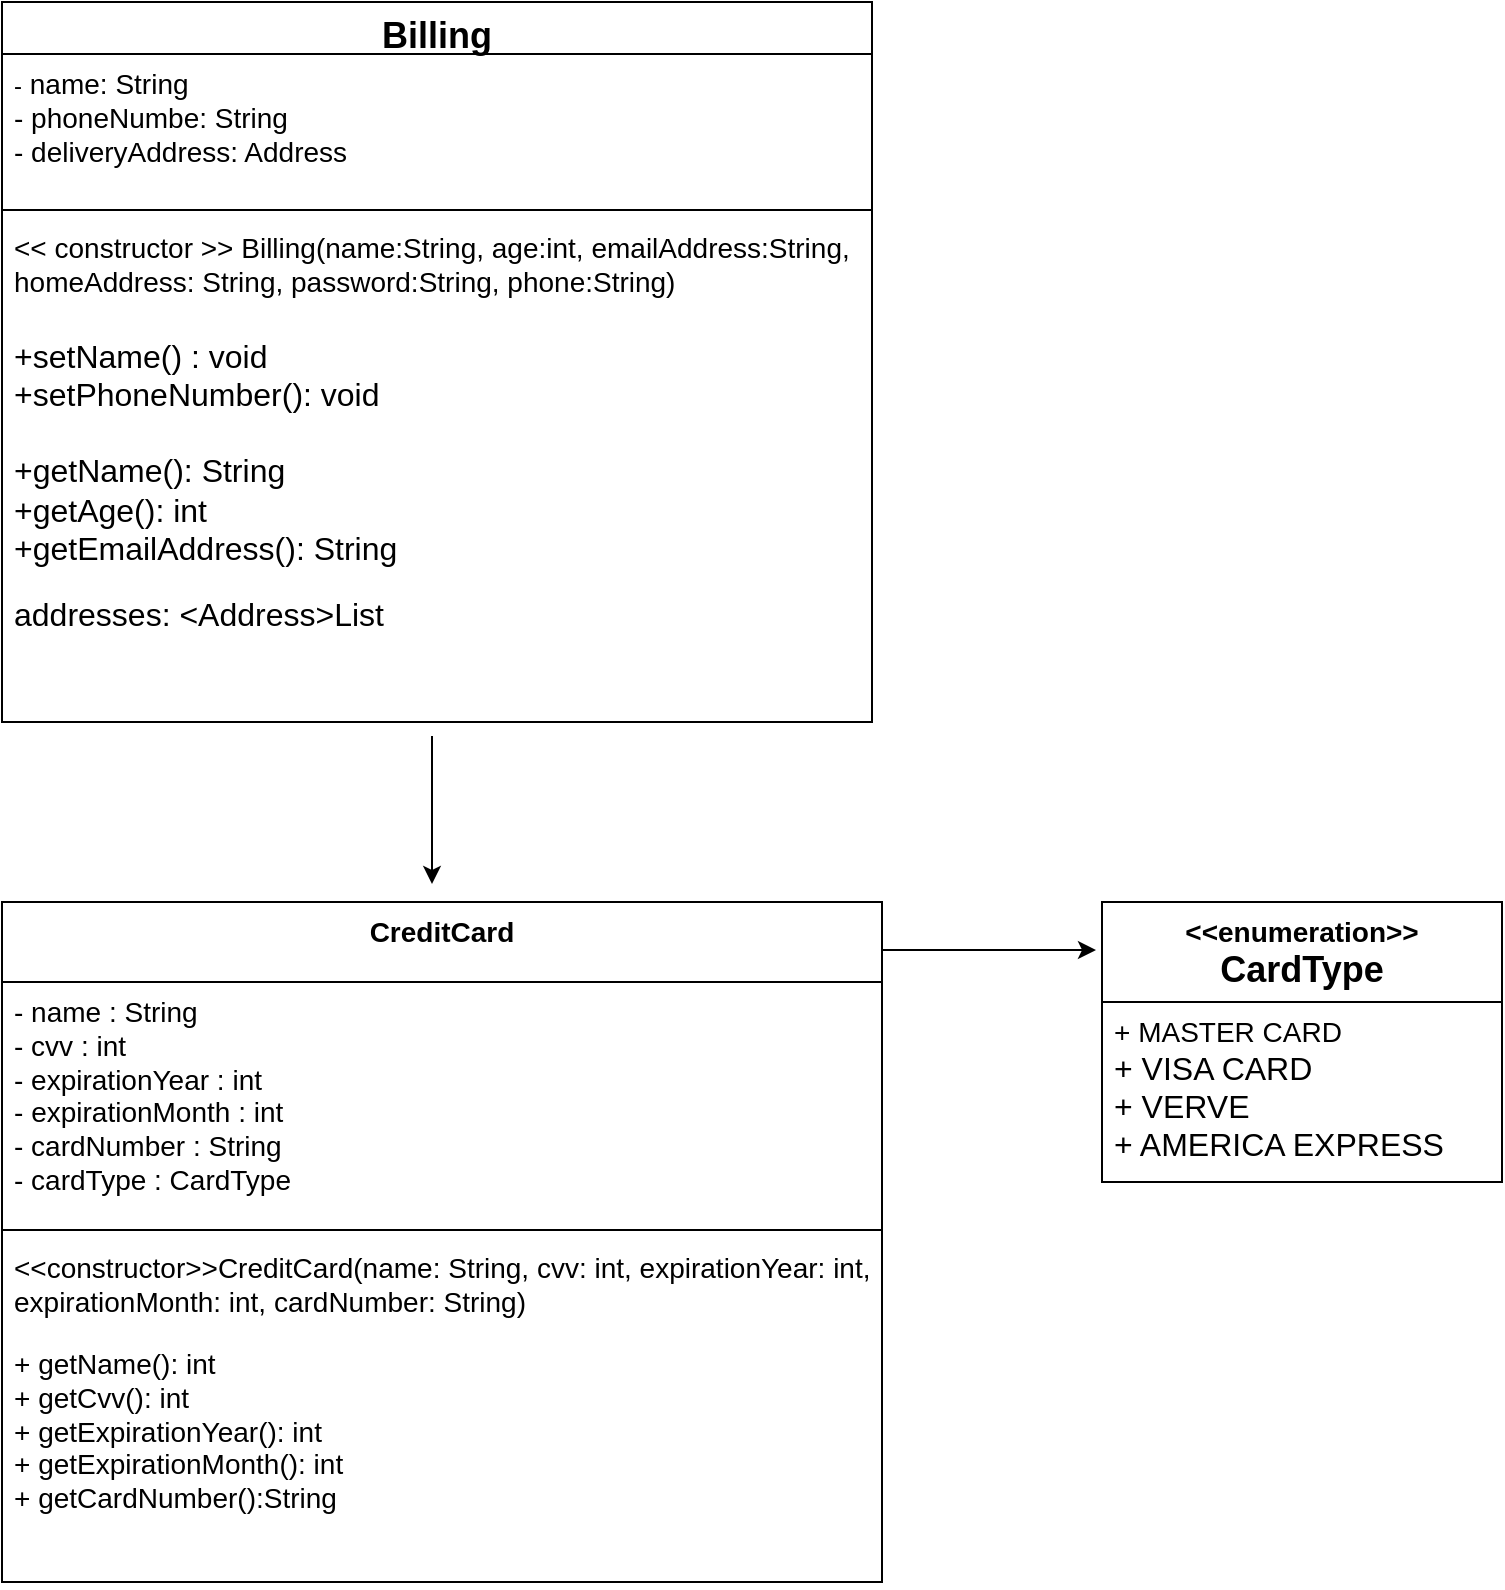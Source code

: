 <mxfile version="27.0.9">
  <diagram name="Page-1" id="QQx1rsWrBgiYGpORN0eM">
    <mxGraphModel dx="812" dy="604" grid="1" gridSize="10" guides="1" tooltips="1" connect="1" arrows="1" fold="1" page="1" pageScale="1" pageWidth="850" pageHeight="1100" math="0" shadow="0">
      <root>
        <mxCell id="0" />
        <mxCell id="1" parent="0" />
        <mxCell id="9S45ZtJpYl1WjEQLrXPd-1" value="&lt;font style=&quot;font-size: 18px;&quot;&gt;Billing&lt;/font&gt;" style="swimlane;fontStyle=1;align=center;verticalAlign=top;childLayout=stackLayout;horizontal=1;startSize=26;horizontalStack=0;resizeParent=1;resizeParentMax=0;resizeLast=0;collapsible=1;marginBottom=0;whiteSpace=wrap;html=1;" parent="1" vertex="1">
          <mxGeometry x="10" y="50" width="435" height="360" as="geometry" />
        </mxCell>
        <mxCell id="9S45ZtJpYl1WjEQLrXPd-2" value="&lt;div&gt;&lt;font style=&quot;&quot;&gt;-&lt;font style=&quot;font-size: 14px;&quot;&gt; name: String&lt;/font&gt;&lt;/font&gt;&lt;/div&gt;&lt;div&gt;&lt;font style=&quot;font-size: 14px;&quot;&gt;- phoneNumbe: String&lt;/font&gt;&lt;/div&gt;&lt;div&gt;&lt;font style=&quot;font-size: 14px;&quot;&gt;- deliveryAddress: Address&lt;/font&gt;&lt;/div&gt;&lt;div&gt;&lt;br&gt;&lt;/div&gt;" style="text;strokeColor=none;fillColor=none;align=left;verticalAlign=top;spacingLeft=4;spacingRight=4;overflow=hidden;rotatable=0;points=[[0,0.5],[1,0.5]];portConstraint=eastwest;whiteSpace=wrap;html=1;" parent="9S45ZtJpYl1WjEQLrXPd-1" vertex="1">
          <mxGeometry y="26" width="435" height="74" as="geometry" />
        </mxCell>
        <mxCell id="9S45ZtJpYl1WjEQLrXPd-3" value="" style="line;strokeWidth=1;fillColor=none;align=left;verticalAlign=middle;spacingTop=-1;spacingLeft=3;spacingRight=3;rotatable=0;labelPosition=right;points=[];portConstraint=eastwest;strokeColor=inherit;" parent="9S45ZtJpYl1WjEQLrXPd-1" vertex="1">
          <mxGeometry y="100" width="435" height="8" as="geometry" />
        </mxCell>
        <mxCell id="9S45ZtJpYl1WjEQLrXPd-4" value="&lt;font style=&quot;font-size: 14px;&quot;&gt;&amp;lt;&amp;lt; constructor &amp;gt;&amp;gt; Billing(name:String, age:int, emailAddress:String, homeAddress: String, password:String, phone:String)&lt;/font&gt;&lt;div&gt;&lt;span style=&quot;background-color: transparent; color: light-dark(rgb(0, 0, 0), rgb(255, 255, 255));&quot;&gt;&lt;font size=&quot;3&quot;&gt;&lt;br&gt;&lt;/font&gt;&lt;/span&gt;&lt;/div&gt;&lt;div&gt;&lt;span style=&quot;background-color: transparent; color: light-dark(rgb(0, 0, 0), rgb(255, 255, 255));&quot;&gt;&lt;font size=&quot;3&quot;&gt;+setName() : void&lt;/font&gt;&lt;/span&gt;&lt;/div&gt;&lt;div&gt;&lt;span style=&quot;background-color: transparent; color: light-dark(rgb(0, 0, 0), rgb(255, 255, 255));&quot;&gt;&lt;font size=&quot;3&quot;&gt;+setPhoneNumber(): void&lt;/font&gt;&lt;/span&gt;&lt;/div&gt;&lt;div&gt;&lt;span style=&quot;background-color: transparent; color: light-dark(rgb(0, 0, 0), rgb(255, 255, 255));&quot;&gt;&lt;font size=&quot;3&quot;&gt;&lt;br&gt;&lt;/font&gt;&lt;/span&gt;&lt;/div&gt;&lt;div&gt;&lt;span style=&quot;background-color: transparent; color: light-dark(rgb(0, 0, 0), rgb(255, 255, 255));&quot;&gt;&lt;font size=&quot;3&quot;&gt;+getName(): String&lt;/font&gt;&lt;/span&gt;&lt;/div&gt;&lt;div&gt;&lt;span style=&quot;background-color: transparent; color: light-dark(rgb(0, 0, 0), rgb(255, 255, 255));&quot;&gt;&lt;font size=&quot;3&quot;&gt;+getAge(): int&lt;/font&gt;&lt;/span&gt;&lt;/div&gt;&lt;div&gt;&lt;div&gt;&lt;span style=&quot;background-color: transparent; color: light-dark(rgb(0, 0, 0), rgb(255, 255, 255));&quot;&gt;&lt;font size=&quot;3&quot;&gt;+getEmailAddress(): String&lt;/font&gt;&lt;/span&gt;&lt;/div&gt;&lt;div&gt;&lt;br&gt;&lt;/div&gt;&lt;/div&gt;&lt;div&gt;&lt;span style=&quot;background-color: transparent; color: light-dark(rgb(0, 0, 0), rgb(255, 255, 255));&quot;&gt;&lt;font size=&quot;3&quot;&gt;addresses: &amp;lt;Address&amp;gt;List&lt;/font&gt;&lt;/span&gt;&lt;/div&gt;" style="text;strokeColor=none;fillColor=none;align=left;verticalAlign=top;spacingLeft=4;spacingRight=4;overflow=hidden;rotatable=0;points=[[0,0.5],[1,0.5]];portConstraint=eastwest;whiteSpace=wrap;html=1;" parent="9S45ZtJpYl1WjEQLrXPd-1" vertex="1">
          <mxGeometry y="108" width="435" height="252" as="geometry" />
        </mxCell>
        <mxCell id="9S45ZtJpYl1WjEQLrXPd-5" value="&lt;span style=&quot;font-size: 14px;&quot;&gt;CreditCard&lt;/span&gt;" style="swimlane;fontStyle=1;align=center;verticalAlign=top;childLayout=stackLayout;horizontal=1;startSize=40;horizontalStack=0;resizeParent=1;resizeParentMax=0;resizeLast=0;collapsible=1;marginBottom=0;whiteSpace=wrap;html=1;" parent="1" vertex="1">
          <mxGeometry x="10" y="500" width="440" height="340" as="geometry" />
        </mxCell>
        <mxCell id="9S45ZtJpYl1WjEQLrXPd-6" value="&lt;div&gt;&lt;font style=&quot;font-size: 14px;&quot;&gt;- name : String&lt;/font&gt;&lt;/div&gt;&lt;font style=&quot;font-size: 14px;&quot;&gt;- cvv : int&lt;/font&gt;&lt;div&gt;&lt;span style=&quot;font-size: 14px;&quot;&gt;- expirationYear : int&lt;/span&gt;&lt;/div&gt;&lt;div&gt;&lt;span style=&quot;font-size: 14px;&quot;&gt;-&amp;nbsp;&lt;/span&gt;&lt;span style=&quot;font-size: 14px;&quot;&gt;expirationMonth&amp;nbsp;&lt;/span&gt;&lt;span style=&quot;font-size: 14px;&quot;&gt;: int&lt;/span&gt;&lt;/div&gt;&lt;div&gt;&lt;span style=&quot;font-size: 14px;&quot;&gt;- cardNumber : String&lt;/span&gt;&lt;/div&gt;&lt;div&gt;&lt;span style=&quot;font-size: 14px;&quot;&gt;- cardType : CardType&lt;/span&gt;&lt;/div&gt;" style="text;strokeColor=none;fillColor=none;align=left;verticalAlign=top;spacingLeft=4;spacingRight=4;overflow=hidden;rotatable=0;points=[[0,0.5],[1,0.5]];portConstraint=eastwest;whiteSpace=wrap;html=1;" parent="9S45ZtJpYl1WjEQLrXPd-5" vertex="1">
          <mxGeometry y="40" width="440" height="120" as="geometry" />
        </mxCell>
        <mxCell id="9S45ZtJpYl1WjEQLrXPd-7" value="" style="line;strokeWidth=1;fillColor=none;align=left;verticalAlign=middle;spacingTop=-1;spacingLeft=3;spacingRight=3;rotatable=0;labelPosition=right;points=[];portConstraint=eastwest;strokeColor=inherit;" parent="9S45ZtJpYl1WjEQLrXPd-5" vertex="1">
          <mxGeometry y="160" width="440" height="8" as="geometry" />
        </mxCell>
        <mxCell id="9S45ZtJpYl1WjEQLrXPd-8" value="&lt;font style=&quot;font-size: 14px;&quot;&gt;&amp;lt;&amp;lt;constructor&amp;gt;&amp;gt;CreditCard(name: String, cvv: int, expirationYear: int, expirationMonth: int, cardNumber: String&lt;/font&gt;&lt;span style=&quot;font-size: 14px; background-color: transparent; color: light-dark(rgb(0, 0, 0), rgb(255, 255, 255));&quot;&gt;)&lt;/span&gt;&lt;div&gt;&lt;div&gt;&lt;br&gt;&lt;/div&gt;&lt;div&gt;&lt;div&gt;&lt;font style=&quot;font-size: 14px;&quot;&gt;+ getName(): int&lt;div style=&quot;font-size: 12px;&quot;&gt;&lt;font style=&quot;font-size: 14px;&quot;&gt;+ getCvv(): int&lt;/font&gt;&lt;/div&gt;&lt;div style=&quot;font-size: 12px;&quot;&gt;&lt;font style=&quot;font-size: 14px;&quot;&gt;+ getExpirationYear(): int&lt;/font&gt;&lt;/div&gt;&lt;div style=&quot;font-size: 12px;&quot;&gt;&lt;font style=&quot;font-size: 14px;&quot;&gt;+ getExpirationMonth(): int&lt;/font&gt;&lt;/div&gt;&lt;div style=&quot;font-size: 12px;&quot;&gt;&lt;font style=&quot;font-size: 14px;&quot;&gt;+ getC&lt;/font&gt;&lt;span style=&quot;font-size: 14px; background-color: transparent; color: light-dark(rgb(0, 0, 0), rgb(255, 255, 255));&quot;&gt;ardNumber():String&lt;/span&gt;&lt;/div&gt;&lt;/font&gt;&lt;/div&gt;&lt;div&gt;&lt;br&gt;&lt;/div&gt;&lt;/div&gt;&lt;/div&gt;" style="text;strokeColor=none;fillColor=none;align=left;verticalAlign=top;spacingLeft=4;spacingRight=4;overflow=hidden;rotatable=0;points=[[0,0.5],[1,0.5]];portConstraint=eastwest;whiteSpace=wrap;html=1;" parent="9S45ZtJpYl1WjEQLrXPd-5" vertex="1">
          <mxGeometry y="168" width="440" height="172" as="geometry" />
        </mxCell>
        <mxCell id="9S45ZtJpYl1WjEQLrXPd-9" value="&lt;font style=&quot;font-size: 14px;&quot;&gt;&amp;lt;&amp;lt;enumeration&amp;gt;&amp;gt;&lt;/font&gt;&lt;div&gt;&lt;span style=&quot;font-size: 18px;&quot;&gt;CardType&lt;/span&gt;&lt;/div&gt;" style="swimlane;fontStyle=1;align=center;verticalAlign=top;childLayout=stackLayout;horizontal=1;startSize=50;horizontalStack=0;resizeParent=1;resizeParentMax=0;resizeLast=0;collapsible=1;marginBottom=0;whiteSpace=wrap;html=1;" parent="1" vertex="1">
          <mxGeometry x="560" y="500" width="200" height="140" as="geometry" />
        </mxCell>
        <mxCell id="9S45ZtJpYl1WjEQLrXPd-10" value="&lt;font style=&quot;font-size: 14px;&quot;&gt;+ MASTER CARD&lt;/font&gt;&lt;div&gt;&lt;font size=&quot;3&quot;&gt;+ VISA CARD&lt;/font&gt;&lt;/div&gt;&lt;div&gt;&lt;font size=&quot;3&quot;&gt;+ VERVE&lt;/font&gt;&lt;/div&gt;&lt;div&gt;&lt;font size=&quot;3&quot;&gt;+ AMERICA EXPRESS&lt;/font&gt;&lt;/div&gt;&lt;div&gt;&lt;br&gt;&lt;/div&gt;" style="text;strokeColor=none;fillColor=none;align=left;verticalAlign=top;spacingLeft=4;spacingRight=4;overflow=hidden;rotatable=0;points=[[0,0.5],[1,0.5]];portConstraint=eastwest;whiteSpace=wrap;html=1;" parent="9S45ZtJpYl1WjEQLrXPd-9" vertex="1">
          <mxGeometry y="50" width="200" height="90" as="geometry" />
        </mxCell>
        <mxCell id="9S45ZtJpYl1WjEQLrXPd-11" value="" style="endArrow=classic;html=1;rounded=0;" parent="1" edge="1">
          <mxGeometry width="50" height="50" relative="1" as="geometry">
            <mxPoint x="225" y="417" as="sourcePoint" />
            <mxPoint x="225" y="491" as="targetPoint" />
          </mxGeometry>
        </mxCell>
        <mxCell id="9S45ZtJpYl1WjEQLrXPd-12" value="" style="endArrow=classic;html=1;rounded=0;" parent="1" edge="1">
          <mxGeometry width="50" height="50" relative="1" as="geometry">
            <mxPoint x="450" y="524" as="sourcePoint" />
            <mxPoint x="557" y="524" as="targetPoint" />
          </mxGeometry>
        </mxCell>
      </root>
    </mxGraphModel>
  </diagram>
</mxfile>
